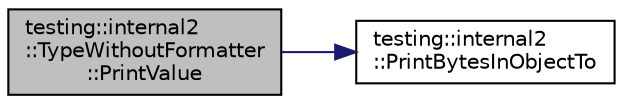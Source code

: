 digraph "testing::internal2::TypeWithoutFormatter::PrintValue"
{
  edge [fontname="Helvetica",fontsize="10",labelfontname="Helvetica",labelfontsize="10"];
  node [fontname="Helvetica",fontsize="10",shape=record];
  rankdir="LR";
  Node0 [label="testing::internal2\l::TypeWithoutFormatter\l::PrintValue",height=0.2,width=0.4,color="black", fillcolor="grey75", style="filled", fontcolor="black"];
  Node0 -> Node1 [color="midnightblue",fontsize="10",style="solid",fontname="Helvetica"];
  Node1 [label="testing::internal2\l::PrintBytesInObjectTo",height=0.2,width=0.4,color="black", fillcolor="white", style="filled",URL="$da/df7/namespacetesting_1_1internal2.html#a9fbf8e07c0f94dc74d6ef5e56cd3c553"];
}
